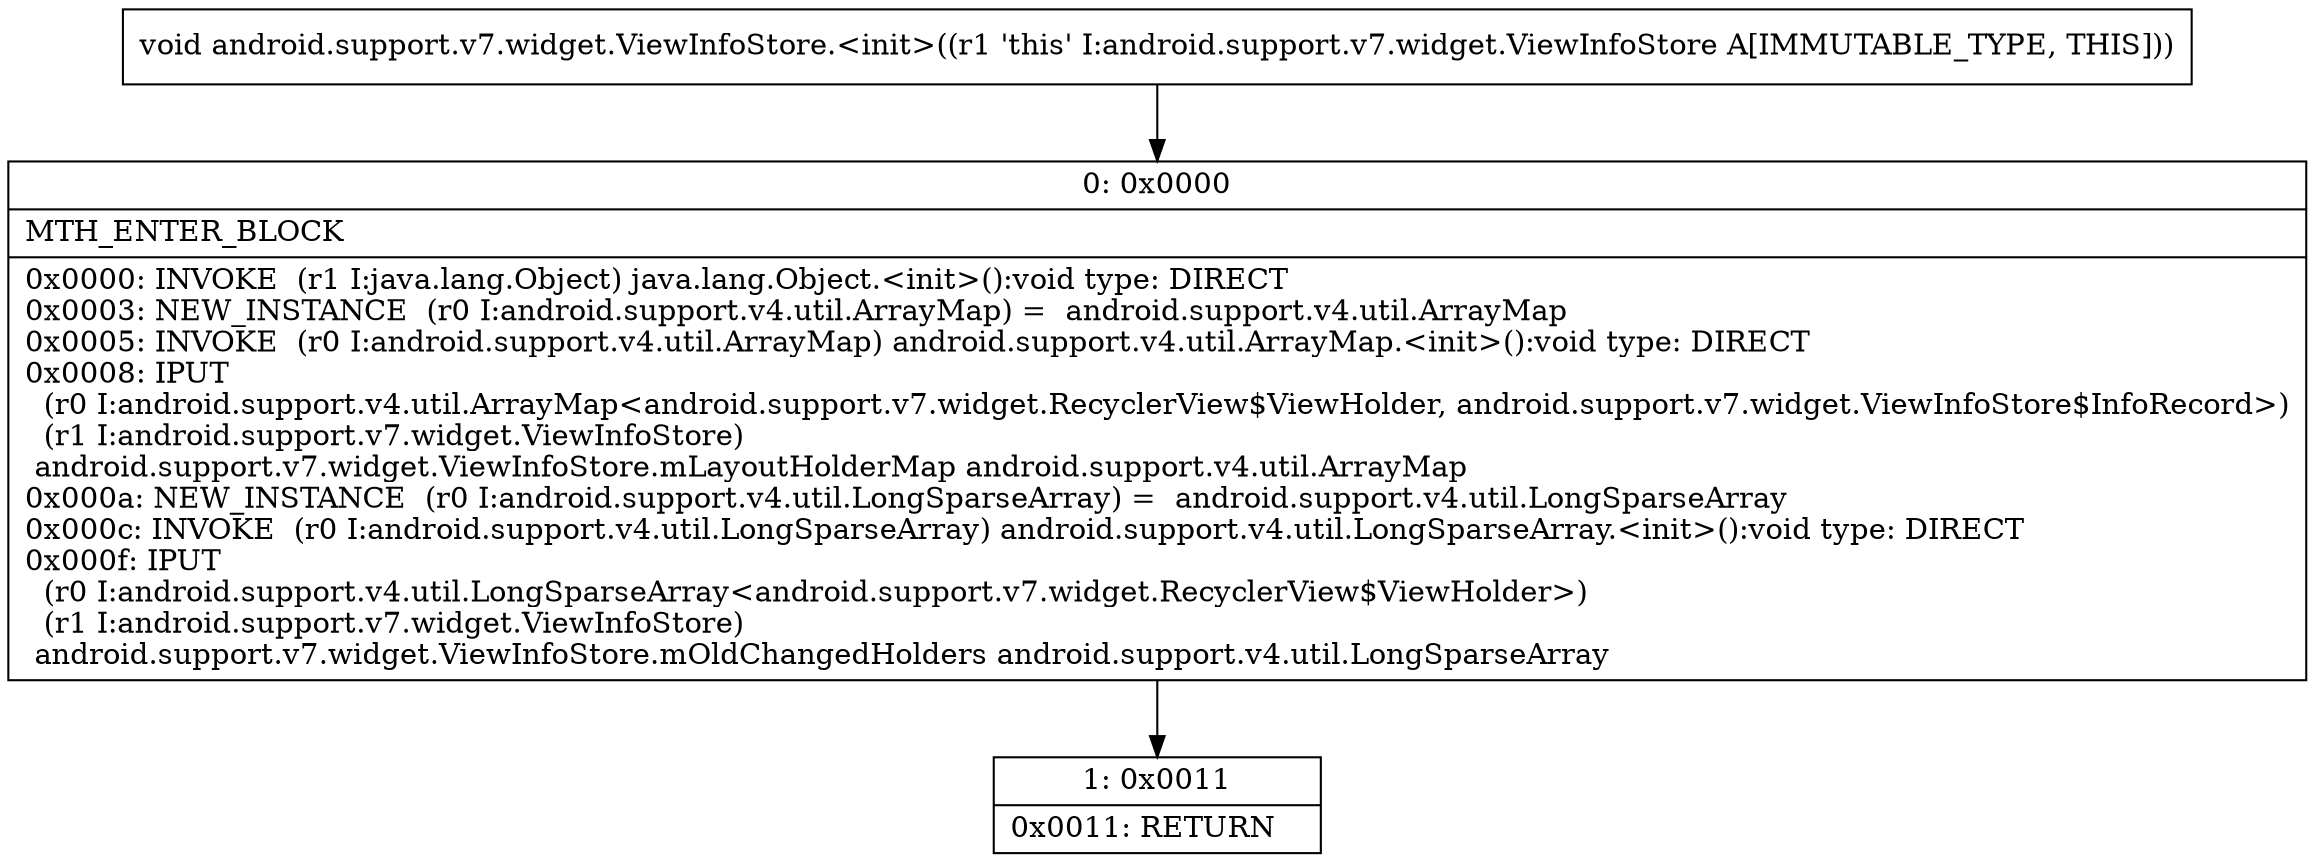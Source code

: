 digraph "CFG forandroid.support.v7.widget.ViewInfoStore.\<init\>()V" {
Node_0 [shape=record,label="{0\:\ 0x0000|MTH_ENTER_BLOCK\l|0x0000: INVOKE  (r1 I:java.lang.Object) java.lang.Object.\<init\>():void type: DIRECT \l0x0003: NEW_INSTANCE  (r0 I:android.support.v4.util.ArrayMap) =  android.support.v4.util.ArrayMap \l0x0005: INVOKE  (r0 I:android.support.v4.util.ArrayMap) android.support.v4.util.ArrayMap.\<init\>():void type: DIRECT \l0x0008: IPUT  \l  (r0 I:android.support.v4.util.ArrayMap\<android.support.v7.widget.RecyclerView$ViewHolder, android.support.v7.widget.ViewInfoStore$InfoRecord\>)\l  (r1 I:android.support.v7.widget.ViewInfoStore)\l android.support.v7.widget.ViewInfoStore.mLayoutHolderMap android.support.v4.util.ArrayMap \l0x000a: NEW_INSTANCE  (r0 I:android.support.v4.util.LongSparseArray) =  android.support.v4.util.LongSparseArray \l0x000c: INVOKE  (r0 I:android.support.v4.util.LongSparseArray) android.support.v4.util.LongSparseArray.\<init\>():void type: DIRECT \l0x000f: IPUT  \l  (r0 I:android.support.v4.util.LongSparseArray\<android.support.v7.widget.RecyclerView$ViewHolder\>)\l  (r1 I:android.support.v7.widget.ViewInfoStore)\l android.support.v7.widget.ViewInfoStore.mOldChangedHolders android.support.v4.util.LongSparseArray \l}"];
Node_1 [shape=record,label="{1\:\ 0x0011|0x0011: RETURN   \l}"];
MethodNode[shape=record,label="{void android.support.v7.widget.ViewInfoStore.\<init\>((r1 'this' I:android.support.v7.widget.ViewInfoStore A[IMMUTABLE_TYPE, THIS])) }"];
MethodNode -> Node_0;
Node_0 -> Node_1;
}

